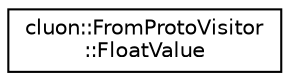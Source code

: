 digraph "Graphical Class Hierarchy"
{
 // LATEX_PDF_SIZE
  edge [fontname="Helvetica",fontsize="10",labelfontname="Helvetica",labelfontsize="10"];
  node [fontname="Helvetica",fontsize="10",shape=record];
  rankdir="LR";
  Node0 [label="cluon::FromProtoVisitor\l::FloatValue",height=0.2,width=0.4,color="black", fillcolor="white", style="filled",URL="$unioncluon_1_1FromProtoVisitor_1_1FloatValue.html",tooltip=" "];
}
